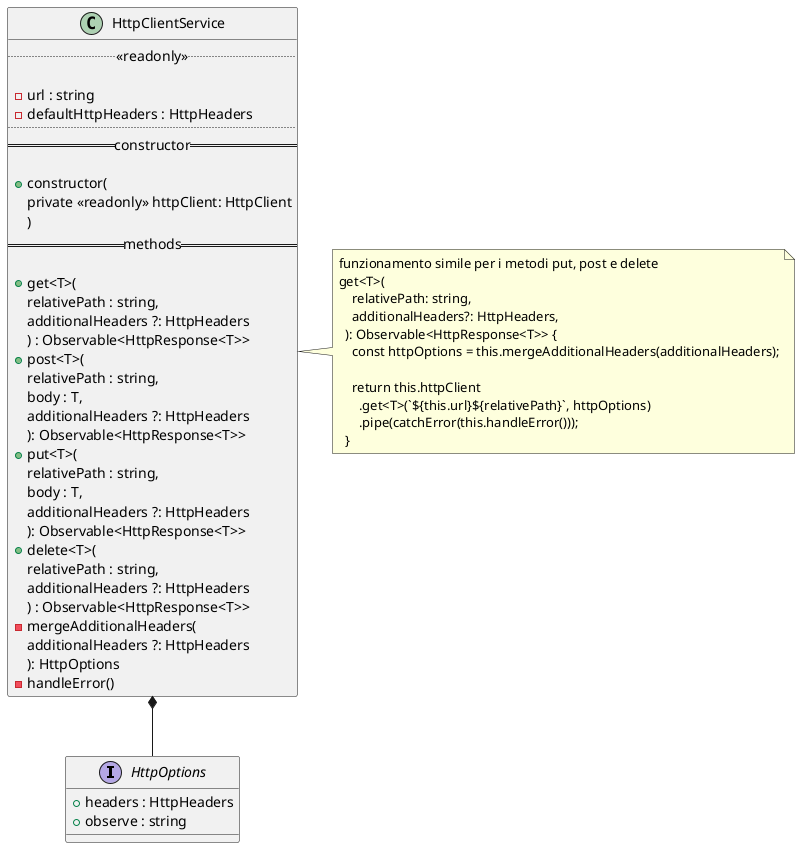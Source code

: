 @startuml HttpClientService
interface HttpOptions  {
  + headers : HttpHeaders
  + observe : string
}
 class HttpClientService {
   ..<<readonly>>..

  - url : string
  - defaultHttpHeaders : HttpHeaders
  ....
  == constructor ==

  + constructor(
    private <<readonly>> httpClient: HttpClient
    )
  == methods ==

  + get<T>(
    relativePath : string,
    additionalHeaders ?: HttpHeaders
    ) : Observable<HttpResponse<T>>
  + post<T>(
    relativePath : string,
    body : T,
    additionalHeaders ?: HttpHeaders
    ): Observable<HttpResponse<T>>
  + put<T>(
    relativePath : string,
    body : T,
    additionalHeaders ?: HttpHeaders
    ): Observable<HttpResponse<T>>
  + delete<T>(
    relativePath : string,
    additionalHeaders ?: HttpHeaders
    ) : Observable<HttpResponse<T>>
  - mergeAdditionalHeaders(
    additionalHeaders ?: HttpHeaders
    ): HttpOptions
  - handleError()
 }

note right of HttpClientService
funzionamento simile per i metodi put, post e delete
get<T>(
    relativePath: string,
    additionalHeaders?: HttpHeaders,
  ): Observable<HttpResponse<T>> {
    const httpOptions = this.mergeAdditionalHeaders(additionalHeaders);

    return this.httpClient
      .get<T>(`${this.url}${relativePath}`, httpOptions)
      .pipe(catchError(this.handleError()));
  }
end note

HttpClientService *-- HttpOptions
@enduml
